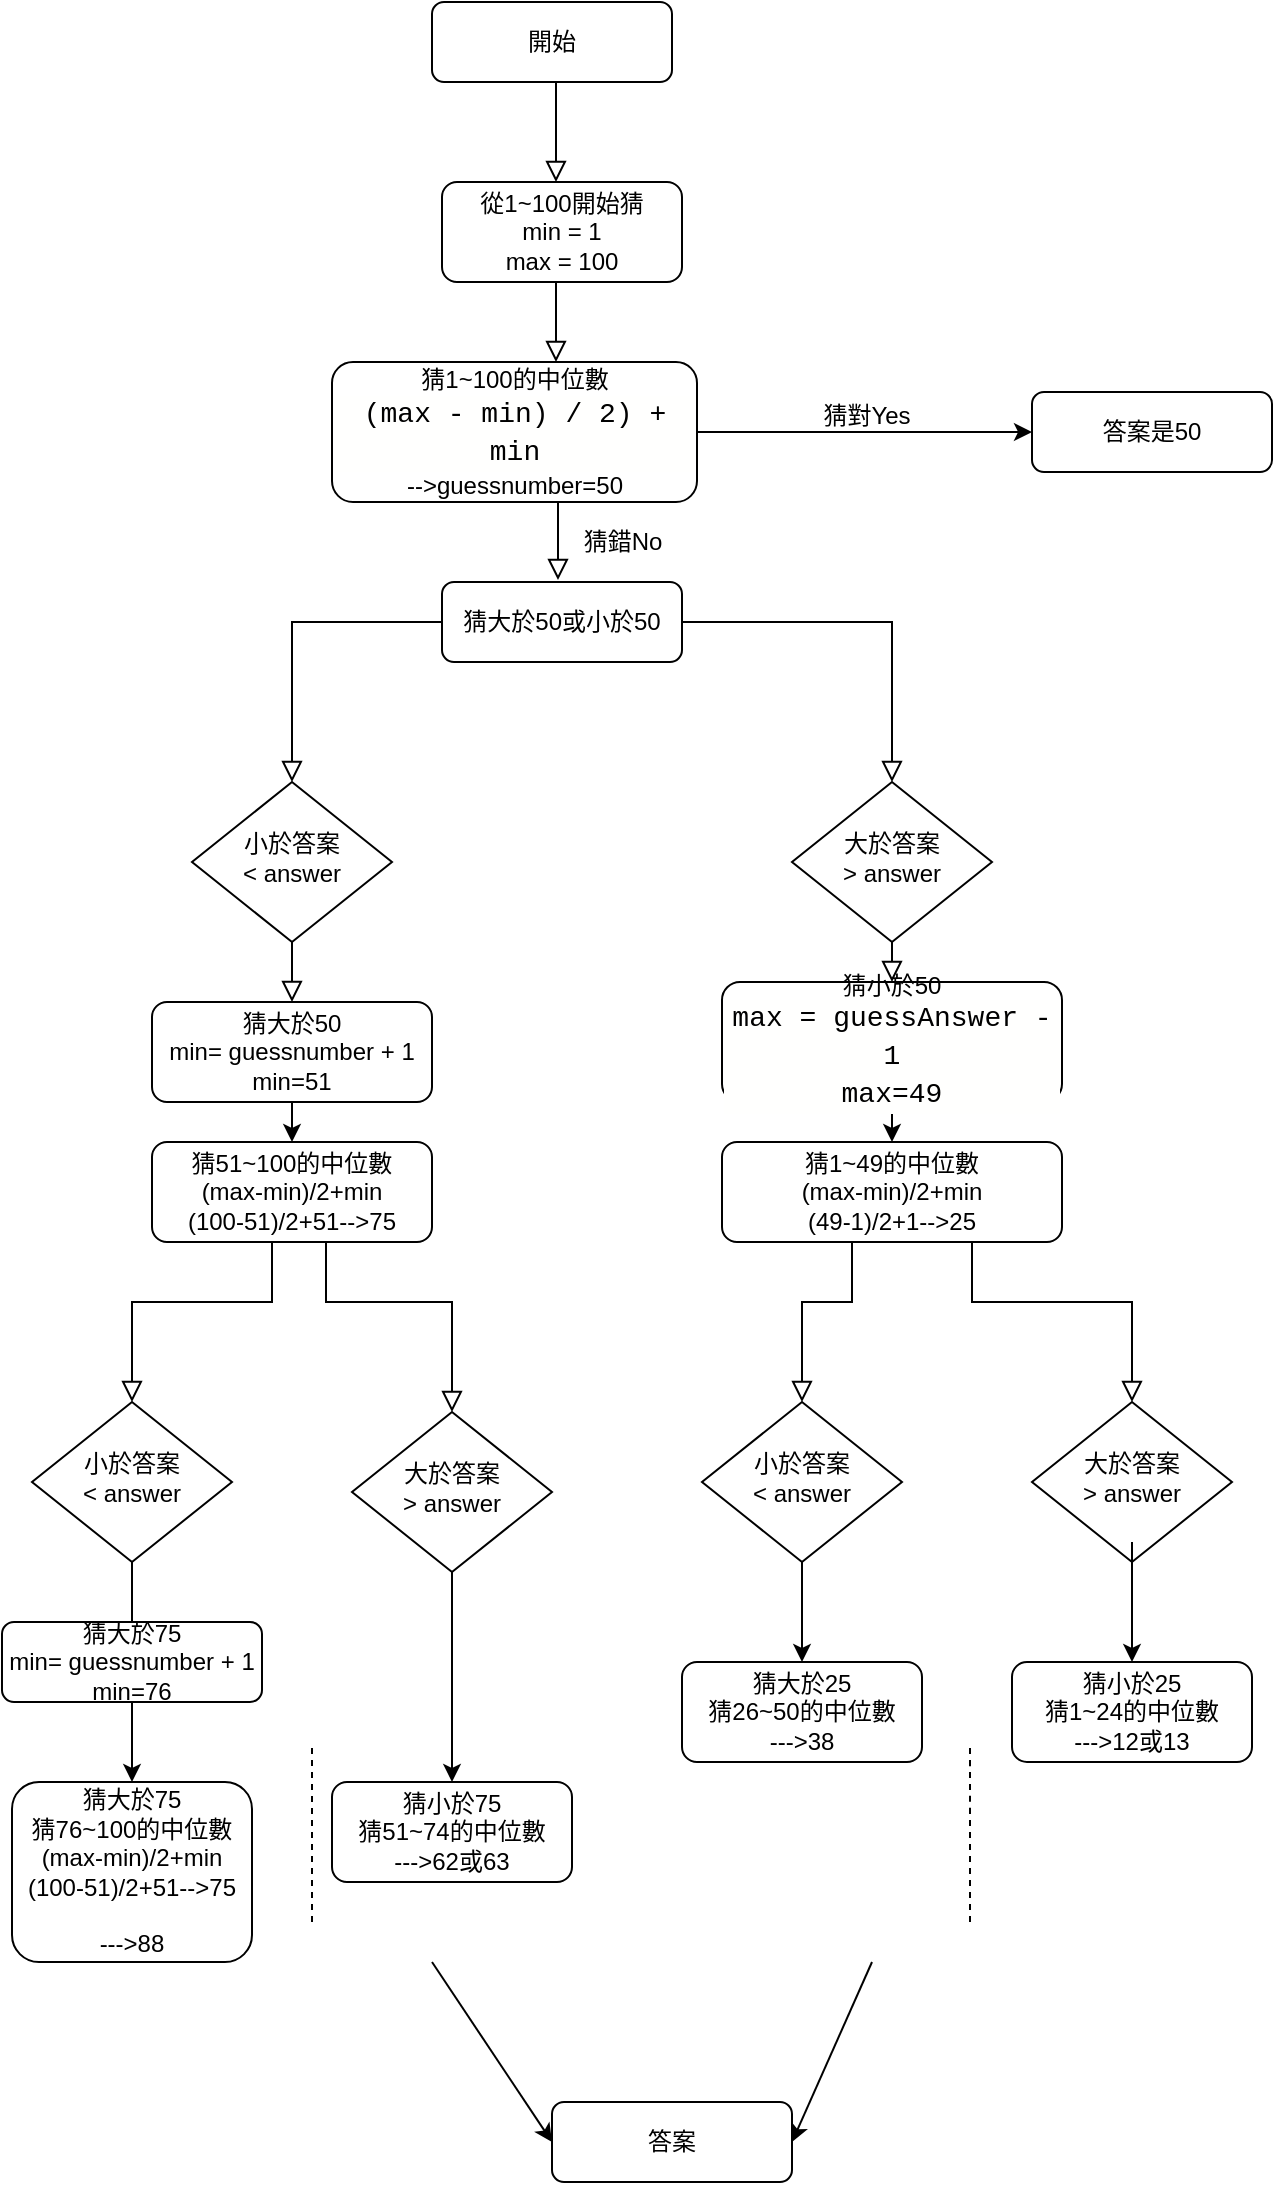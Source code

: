 <mxfile version="14.5.10" type="github">
  <diagram id="C5RBs43oDa-KdzZeNtuy" name="Page-1">
    <mxGraphModel dx="782" dy="1606" grid="1" gridSize="10" guides="1" tooltips="1" connect="1" arrows="1" fold="1" page="1" pageScale="1" pageWidth="827" pageHeight="1169" math="0" shadow="0">
      <root>
        <mxCell id="WIyWlLk6GJQsqaUBKTNV-0" />
        <mxCell id="WIyWlLk6GJQsqaUBKTNV-1" parent="WIyWlLk6GJQsqaUBKTNV-0" />
        <mxCell id="WIyWlLk6GJQsqaUBKTNV-2" value="" style="rounded=0;html=1;jettySize=auto;orthogonalLoop=1;fontSize=11;endArrow=block;endFill=0;endSize=8;strokeWidth=1;shadow=0;labelBackgroundColor=none;edgeStyle=orthogonalEdgeStyle;exitX=1;exitY=0.5;exitDx=0;exitDy=0;" parent="WIyWlLk6GJQsqaUBKTNV-1" source="BTrlguR_svu-ntT4sJMw-28" target="WIyWlLk6GJQsqaUBKTNV-6" edge="1">
          <mxGeometry relative="1" as="geometry">
            <Array as="points">
              <mxPoint x="450" y="190" />
            </Array>
          </mxGeometry>
        </mxCell>
        <mxCell id="WIyWlLk6GJQsqaUBKTNV-3" value="猜1~100的中位數&lt;br&gt;&lt;div style=&quot;background-color: rgb(255 , 255 , 254) ; font-family: &amp;#34;consolas&amp;#34; , &amp;#34;courier new&amp;#34; , monospace ; font-size: 14px ; line-height: 19px&quot;&gt;(max - min) / 2) + min&lt;/div&gt;--&amp;gt;guessnumber=50" style="rounded=1;whiteSpace=wrap;html=1;fontSize=12;glass=0;strokeWidth=1;shadow=0;" parent="WIyWlLk6GJQsqaUBKTNV-1" vertex="1">
          <mxGeometry x="170" y="60" width="182.5" height="70" as="geometry" />
        </mxCell>
        <mxCell id="WIyWlLk6GJQsqaUBKTNV-6" value="大於答案&lt;br&gt;&amp;gt; answer" style="rhombus;whiteSpace=wrap;html=1;shadow=0;fontFamily=Helvetica;fontSize=12;align=center;strokeWidth=1;spacing=6;spacingTop=-4;" parent="WIyWlLk6GJQsqaUBKTNV-1" vertex="1">
          <mxGeometry x="400" y="270" width="100" height="80" as="geometry" />
        </mxCell>
        <mxCell id="BTrlguR_svu-ntT4sJMw-5" style="edgeStyle=orthogonalEdgeStyle;rounded=0;orthogonalLoop=1;jettySize=auto;html=1;exitX=0.5;exitY=1;exitDx=0;exitDy=0;entryX=0.5;entryY=0;entryDx=0;entryDy=0;" parent="WIyWlLk6GJQsqaUBKTNV-1" target="BTrlguR_svu-ntT4sJMw-0" edge="1">
          <mxGeometry relative="1" as="geometry">
            <mxPoint x="442" y="430" as="sourcePoint" />
            <mxPoint x="452" y="450" as="targetPoint" />
          </mxGeometry>
        </mxCell>
        <mxCell id="WIyWlLk6GJQsqaUBKTNV-7" value="猜小於50&lt;br&gt;&lt;div style=&quot;background-color: rgb(255 , 255 , 254) ; font-family: &amp;#34;consolas&amp;#34; , &amp;#34;courier new&amp;#34; , monospace ; font-size: 14px ; line-height: 19px&quot;&gt;max = guessAnswer - 1&lt;/div&gt;&lt;div style=&quot;background-color: rgb(255 , 255 , 254) ; font-family: &amp;#34;consolas&amp;#34; , &amp;#34;courier new&amp;#34; , monospace ; font-size: 14px ; line-height: 19px&quot;&gt;max=49&lt;/div&gt;" style="rounded=1;whiteSpace=wrap;html=1;fontSize=12;glass=0;strokeWidth=1;shadow=0;" parent="WIyWlLk6GJQsqaUBKTNV-1" vertex="1">
          <mxGeometry x="365" y="370" width="170" height="60" as="geometry" />
        </mxCell>
        <mxCell id="WIyWlLk6GJQsqaUBKTNV-10" value="小於答案&lt;br&gt;&amp;lt; answer" style="rhombus;whiteSpace=wrap;html=1;shadow=0;fontFamily=Helvetica;fontSize=12;align=center;strokeWidth=1;spacing=6;spacingTop=-4;" parent="WIyWlLk6GJQsqaUBKTNV-1" vertex="1">
          <mxGeometry x="100" y="270" width="100" height="80" as="geometry" />
        </mxCell>
        <mxCell id="WIyWlLk6GJQsqaUBKTNV-12" value="猜大於50&lt;br&gt;min= guessnumber + 1&lt;br&gt;min=51" style="rounded=1;whiteSpace=wrap;html=1;fontSize=12;glass=0;strokeWidth=1;shadow=0;" parent="WIyWlLk6GJQsqaUBKTNV-1" vertex="1">
          <mxGeometry x="80" y="380" width="140" height="50" as="geometry" />
        </mxCell>
        <mxCell id="BTrlguR_svu-ntT4sJMw-0" value="猜1~49的中位數&lt;br&gt;(max-min)/2+min&lt;br&gt;(49-1)/2+1--&amp;gt;25" style="rounded=1;whiteSpace=wrap;html=1;fontSize=12;glass=0;strokeWidth=1;shadow=0;" parent="WIyWlLk6GJQsqaUBKTNV-1" vertex="1">
          <mxGeometry x="365" y="450" width="170" height="50" as="geometry" />
        </mxCell>
        <mxCell id="BTrlguR_svu-ntT4sJMw-1" value="猜51~100的中位數&lt;br&gt;(max-min)/2+min&lt;br&gt;(100-51)/2+51--&amp;gt;75" style="rounded=1;whiteSpace=wrap;html=1;fontSize=12;glass=0;strokeWidth=1;shadow=0;" parent="WIyWlLk6GJQsqaUBKTNV-1" vertex="1">
          <mxGeometry x="80" y="450" width="140" height="50" as="geometry" />
        </mxCell>
        <mxCell id="BTrlguR_svu-ntT4sJMw-2" value="" style="rounded=0;html=1;jettySize=auto;orthogonalLoop=1;fontSize=11;endArrow=block;endFill=0;endSize=8;strokeWidth=1;shadow=0;labelBackgroundColor=none;edgeStyle=orthogonalEdgeStyle;entryX=0.5;entryY=0;entryDx=0;entryDy=0;exitX=0;exitY=0.5;exitDx=0;exitDy=0;" parent="WIyWlLk6GJQsqaUBKTNV-1" source="BTrlguR_svu-ntT4sJMw-28" target="WIyWlLk6GJQsqaUBKTNV-10" edge="1">
          <mxGeometry relative="1" as="geometry">
            <mxPoint x="230" y="90" as="sourcePoint" />
            <mxPoint x="230" y="180" as="targetPoint" />
            <Array as="points">
              <mxPoint x="150" y="190" />
            </Array>
          </mxGeometry>
        </mxCell>
        <mxCell id="BTrlguR_svu-ntT4sJMw-3" value="" style="endArrow=classic;html=1;exitX=0.5;exitY=1;exitDx=0;exitDy=0;entryX=0.5;entryY=0;entryDx=0;entryDy=0;" parent="WIyWlLk6GJQsqaUBKTNV-1" source="WIyWlLk6GJQsqaUBKTNV-12" target="BTrlguR_svu-ntT4sJMw-1" edge="1">
          <mxGeometry width="50" height="50" relative="1" as="geometry">
            <mxPoint x="100" y="450" as="sourcePoint" />
            <mxPoint x="150" y="400" as="targetPoint" />
          </mxGeometry>
        </mxCell>
        <mxCell id="BTrlguR_svu-ntT4sJMw-6" value="小於答案&lt;br&gt;&amp;lt; answer" style="rhombus;whiteSpace=wrap;html=1;shadow=0;fontFamily=Helvetica;fontSize=12;align=center;strokeWidth=1;spacing=6;spacingTop=-4;" parent="WIyWlLk6GJQsqaUBKTNV-1" vertex="1">
          <mxGeometry x="20" y="580" width="100" height="80" as="geometry" />
        </mxCell>
        <mxCell id="BTrlguR_svu-ntT4sJMw-7" value="大於答案&lt;br&gt;&amp;gt; answer" style="rhombus;whiteSpace=wrap;html=1;shadow=0;fontFamily=Helvetica;fontSize=12;align=center;strokeWidth=1;spacing=6;spacingTop=-4;" parent="WIyWlLk6GJQsqaUBKTNV-1" vertex="1">
          <mxGeometry x="180" y="585" width="100" height="80" as="geometry" />
        </mxCell>
        <mxCell id="BTrlguR_svu-ntT4sJMw-8" value="" style="rounded=0;html=1;jettySize=auto;orthogonalLoop=1;fontSize=11;endArrow=block;endFill=0;endSize=8;strokeWidth=1;shadow=0;labelBackgroundColor=none;edgeStyle=orthogonalEdgeStyle;entryX=0.5;entryY=0;entryDx=0;entryDy=0;" parent="WIyWlLk6GJQsqaUBKTNV-1" target="BTrlguR_svu-ntT4sJMw-6" edge="1">
          <mxGeometry relative="1" as="geometry">
            <mxPoint x="140" y="500" as="sourcePoint" />
            <mxPoint x="60" y="550" as="targetPoint" />
            <Array as="points">
              <mxPoint x="140" y="530" />
              <mxPoint x="70" y="530" />
            </Array>
          </mxGeometry>
        </mxCell>
        <mxCell id="BTrlguR_svu-ntT4sJMw-9" value="" style="rounded=0;html=1;jettySize=auto;orthogonalLoop=1;fontSize=11;endArrow=block;endFill=0;endSize=8;strokeWidth=1;shadow=0;labelBackgroundColor=none;edgeStyle=orthogonalEdgeStyle;entryX=0.5;entryY=0;entryDx=0;entryDy=0;" parent="WIyWlLk6GJQsqaUBKTNV-1" target="BTrlguR_svu-ntT4sJMw-7" edge="1">
          <mxGeometry relative="1" as="geometry">
            <mxPoint x="167" y="500" as="sourcePoint" />
            <mxPoint x="80" y="510" as="targetPoint" />
            <Array as="points">
              <mxPoint x="167" y="530" />
              <mxPoint x="230" y="530" />
            </Array>
          </mxGeometry>
        </mxCell>
        <mxCell id="BTrlguR_svu-ntT4sJMw-10" value="猜大於75&lt;br&gt;猜76~100的中位數&lt;br&gt;(max-min)/2+min&lt;br&gt;(100-51)/2+51--&amp;gt;75&lt;br&gt;&lt;br&gt;---&amp;gt;88" style="rounded=1;whiteSpace=wrap;html=1;fontSize=12;glass=0;strokeWidth=1;shadow=0;" parent="WIyWlLk6GJQsqaUBKTNV-1" vertex="1">
          <mxGeometry x="10" y="770" width="120" height="90" as="geometry" />
        </mxCell>
        <mxCell id="BTrlguR_svu-ntT4sJMw-11" value="" style="endArrow=classic;html=1;entryX=0.5;entryY=0;entryDx=0;entryDy=0;" parent="WIyWlLk6GJQsqaUBKTNV-1" edge="1" target="BTrlguR_svu-ntT4sJMw-10">
          <mxGeometry width="50" height="50" relative="1" as="geometry">
            <mxPoint x="70" y="660" as="sourcePoint" />
            <mxPoint x="69" y="688" as="targetPoint" />
            <Array as="points" />
          </mxGeometry>
        </mxCell>
        <mxCell id="BTrlguR_svu-ntT4sJMw-13" value="猜小於75&lt;br&gt;猜51~74的中位數&lt;br&gt;---&amp;gt;62或63" style="rounded=1;whiteSpace=wrap;html=1;fontSize=12;glass=0;strokeWidth=1;shadow=0;" parent="WIyWlLk6GJQsqaUBKTNV-1" vertex="1">
          <mxGeometry x="170" y="770" width="120" height="50" as="geometry" />
        </mxCell>
        <mxCell id="BTrlguR_svu-ntT4sJMw-14" value="" style="endArrow=classic;html=1;entryX=0.5;entryY=0;entryDx=0;entryDy=0;exitX=0.5;exitY=1;exitDx=0;exitDy=0;" parent="WIyWlLk6GJQsqaUBKTNV-1" source="BTrlguR_svu-ntT4sJMw-7" target="BTrlguR_svu-ntT4sJMw-13" edge="1">
          <mxGeometry width="50" height="50" relative="1" as="geometry">
            <mxPoint x="230" y="670" as="sourcePoint" />
            <mxPoint x="113" y="630" as="targetPoint" />
            <Array as="points" />
          </mxGeometry>
        </mxCell>
        <mxCell id="BTrlguR_svu-ntT4sJMw-15" value="小於答案&lt;br&gt;&amp;lt; answer" style="rhombus;whiteSpace=wrap;html=1;shadow=0;fontFamily=Helvetica;fontSize=12;align=center;strokeWidth=1;spacing=6;spacingTop=-4;" parent="WIyWlLk6GJQsqaUBKTNV-1" vertex="1">
          <mxGeometry x="355" y="580" width="100" height="80" as="geometry" />
        </mxCell>
        <mxCell id="BTrlguR_svu-ntT4sJMw-16" value="大於答案&lt;br&gt;&amp;gt; answer" style="rhombus;whiteSpace=wrap;html=1;shadow=0;fontFamily=Helvetica;fontSize=12;align=center;strokeWidth=1;spacing=6;spacingTop=-4;" parent="WIyWlLk6GJQsqaUBKTNV-1" vertex="1">
          <mxGeometry x="520" y="580" width="100" height="80" as="geometry" />
        </mxCell>
        <mxCell id="BTrlguR_svu-ntT4sJMw-17" value="猜大於25&lt;br&gt;猜26~50的中位數&lt;br&gt;---&amp;gt;38" style="rounded=1;whiteSpace=wrap;html=1;fontSize=12;glass=0;strokeWidth=1;shadow=0;" parent="WIyWlLk6GJQsqaUBKTNV-1" vertex="1">
          <mxGeometry x="345" y="710" width="120" height="50" as="geometry" />
        </mxCell>
        <mxCell id="BTrlguR_svu-ntT4sJMw-18" value="" style="endArrow=classic;html=1;entryX=0.5;entryY=0;entryDx=0;entryDy=0;" parent="WIyWlLk6GJQsqaUBKTNV-1" edge="1" target="BTrlguR_svu-ntT4sJMw-17">
          <mxGeometry width="50" height="50" relative="1" as="geometry">
            <mxPoint x="405" y="660" as="sourcePoint" />
            <mxPoint x="410" y="620" as="targetPoint" />
            <Array as="points" />
          </mxGeometry>
        </mxCell>
        <mxCell id="BTrlguR_svu-ntT4sJMw-19" value="猜小於25&lt;br&gt;猜1~24的中位數&lt;br&gt;---&amp;gt;12或13" style="rounded=1;whiteSpace=wrap;html=1;fontSize=12;glass=0;strokeWidth=1;shadow=0;" parent="WIyWlLk6GJQsqaUBKTNV-1" vertex="1">
          <mxGeometry x="510" y="710" width="120" height="50" as="geometry" />
        </mxCell>
        <mxCell id="BTrlguR_svu-ntT4sJMw-20" value="" style="endArrow=classic;html=1;entryX=0.5;entryY=0;entryDx=0;entryDy=0;" parent="WIyWlLk6GJQsqaUBKTNV-1" target="BTrlguR_svu-ntT4sJMw-19" edge="1">
          <mxGeometry width="50" height="50" relative="1" as="geometry">
            <mxPoint x="570" y="650" as="sourcePoint" />
            <mxPoint x="453" y="630" as="targetPoint" />
            <Array as="points" />
          </mxGeometry>
        </mxCell>
        <mxCell id="BTrlguR_svu-ntT4sJMw-21" value="" style="rounded=0;html=1;jettySize=auto;orthogonalLoop=1;fontSize=11;endArrow=block;endFill=0;endSize=8;strokeWidth=1;shadow=0;labelBackgroundColor=none;edgeStyle=orthogonalEdgeStyle;entryX=0.5;entryY=0;entryDx=0;entryDy=0;" parent="WIyWlLk6GJQsqaUBKTNV-1" edge="1" target="BTrlguR_svu-ntT4sJMw-16">
          <mxGeometry relative="1" as="geometry">
            <mxPoint x="490" y="500" as="sourcePoint" />
            <mxPoint x="570" y="500" as="targetPoint" />
            <Array as="points">
              <mxPoint x="490" y="500" />
              <mxPoint x="490" y="530" />
              <mxPoint x="570" y="530" />
            </Array>
          </mxGeometry>
        </mxCell>
        <mxCell id="BTrlguR_svu-ntT4sJMw-22" value="" style="rounded=0;html=1;jettySize=auto;orthogonalLoop=1;fontSize=11;endArrow=block;endFill=0;endSize=8;strokeWidth=1;shadow=0;labelBackgroundColor=none;edgeStyle=orthogonalEdgeStyle;entryX=0.5;entryY=0;entryDx=0;entryDy=0;" parent="WIyWlLk6GJQsqaUBKTNV-1" target="BTrlguR_svu-ntT4sJMw-15" edge="1">
          <mxGeometry relative="1" as="geometry">
            <mxPoint x="430" y="500" as="sourcePoint" />
            <mxPoint x="350" y="500" as="targetPoint" />
            <Array as="points">
              <mxPoint x="430" y="530" />
              <mxPoint x="405" y="530" />
            </Array>
          </mxGeometry>
        </mxCell>
        <mxCell id="BTrlguR_svu-ntT4sJMw-23" value="" style="endArrow=none;dashed=1;html=1;" parent="WIyWlLk6GJQsqaUBKTNV-1" edge="1">
          <mxGeometry width="50" height="50" relative="1" as="geometry">
            <mxPoint x="160" y="840" as="sourcePoint" />
            <mxPoint x="160" y="750" as="targetPoint" />
            <Array as="points">
              <mxPoint x="160" y="780" />
            </Array>
          </mxGeometry>
        </mxCell>
        <mxCell id="BTrlguR_svu-ntT4sJMw-24" value="" style="endArrow=none;dashed=1;html=1;" parent="WIyWlLk6GJQsqaUBKTNV-1" edge="1">
          <mxGeometry width="50" height="50" relative="1" as="geometry">
            <mxPoint x="489" y="840" as="sourcePoint" />
            <mxPoint x="489" y="750" as="targetPoint" />
            <Array as="points">
              <mxPoint x="489" y="780" />
              <mxPoint x="489" y="770" />
            </Array>
          </mxGeometry>
        </mxCell>
        <mxCell id="BTrlguR_svu-ntT4sJMw-25" value="" style="endArrow=classic;html=1;entryX=0;entryY=0.5;entryDx=0;entryDy=0;" parent="WIyWlLk6GJQsqaUBKTNV-1" target="BTrlguR_svu-ntT4sJMw-35" edge="1">
          <mxGeometry width="50" height="50" relative="1" as="geometry">
            <mxPoint x="220" y="860" as="sourcePoint" />
            <mxPoint x="280" y="880" as="targetPoint" />
          </mxGeometry>
        </mxCell>
        <mxCell id="BTrlguR_svu-ntT4sJMw-26" value="" style="endArrow=classic;html=1;entryX=1;entryY=0.5;entryDx=0;entryDy=0;" parent="WIyWlLk6GJQsqaUBKTNV-1" target="BTrlguR_svu-ntT4sJMw-35" edge="1">
          <mxGeometry width="50" height="50" relative="1" as="geometry">
            <mxPoint x="440" y="860" as="sourcePoint" />
            <mxPoint x="390" y="880" as="targetPoint" />
          </mxGeometry>
        </mxCell>
        <mxCell id="BTrlguR_svu-ntT4sJMw-28" value="猜大於50或小於50" style="rounded=1;whiteSpace=wrap;html=1;fontSize=12;glass=0;strokeWidth=1;shadow=0;" parent="WIyWlLk6GJQsqaUBKTNV-1" vertex="1">
          <mxGeometry x="225" y="170" width="120" height="40" as="geometry" />
        </mxCell>
        <mxCell id="BTrlguR_svu-ntT4sJMw-29" value="" style="rounded=0;html=1;jettySize=auto;orthogonalLoop=1;fontSize=11;endArrow=block;endFill=0;endSize=8;strokeWidth=1;shadow=0;labelBackgroundColor=none;edgeStyle=orthogonalEdgeStyle;exitX=0.5;exitY=1;exitDx=0;exitDy=0;" parent="WIyWlLk6GJQsqaUBKTNV-1" edge="1" source="WIyWlLk6GJQsqaUBKTNV-3">
          <mxGeometry relative="1" as="geometry">
            <mxPoint x="283" y="140" as="sourcePoint" />
            <mxPoint x="283" y="169" as="targetPoint" />
            <Array as="points">
              <mxPoint x="283" y="130" />
            </Array>
          </mxGeometry>
        </mxCell>
        <mxCell id="BTrlguR_svu-ntT4sJMw-31" value="答案是50" style="rounded=1;whiteSpace=wrap;html=1;fontSize=12;glass=0;strokeWidth=1;shadow=0;" parent="WIyWlLk6GJQsqaUBKTNV-1" vertex="1">
          <mxGeometry x="520" y="75" width="120" height="40" as="geometry" />
        </mxCell>
        <mxCell id="BTrlguR_svu-ntT4sJMw-33" value="猜對Yes" style="text;html=1;align=center;verticalAlign=middle;resizable=0;points=[];autosize=1;" parent="WIyWlLk6GJQsqaUBKTNV-1" vertex="1">
          <mxGeometry x="407" y="77" width="60" height="20" as="geometry" />
        </mxCell>
        <mxCell id="BTrlguR_svu-ntT4sJMw-34" value="猜錯No" style="text;html=1;align=center;verticalAlign=middle;resizable=0;points=[];autosize=1;" parent="WIyWlLk6GJQsqaUBKTNV-1" vertex="1">
          <mxGeometry x="290" y="140" width="50" height="20" as="geometry" />
        </mxCell>
        <mxCell id="BTrlguR_svu-ntT4sJMw-35" value="答案" style="rounded=1;whiteSpace=wrap;html=1;fontSize=12;glass=0;strokeWidth=1;shadow=0;" parent="WIyWlLk6GJQsqaUBKTNV-1" vertex="1">
          <mxGeometry x="280" y="930" width="120" height="40" as="geometry" />
        </mxCell>
        <mxCell id="gB-Xf9kso1_UNZLl_gFV-3" value="從1~100開始猜&lt;br&gt;min = 1&lt;br&gt;max = 100" style="rounded=1;whiteSpace=wrap;html=1;fontSize=12;glass=0;strokeWidth=1;shadow=0;" vertex="1" parent="WIyWlLk6GJQsqaUBKTNV-1">
          <mxGeometry x="225" y="-30" width="120" height="50" as="geometry" />
        </mxCell>
        <mxCell id="gB-Xf9kso1_UNZLl_gFV-4" value="開始" style="rounded=1;whiteSpace=wrap;html=1;fontSize=12;glass=0;strokeWidth=1;shadow=0;" vertex="1" parent="WIyWlLk6GJQsqaUBKTNV-1">
          <mxGeometry x="220" y="-120" width="120" height="40" as="geometry" />
        </mxCell>
        <mxCell id="gB-Xf9kso1_UNZLl_gFV-6" value="" style="rounded=0;html=1;jettySize=auto;orthogonalLoop=1;fontSize=11;endArrow=block;endFill=0;endSize=8;strokeWidth=1;shadow=0;labelBackgroundColor=none;edgeStyle=orthogonalEdgeStyle;exitX=0.5;exitY=1;exitDx=0;exitDy=0;" edge="1" parent="WIyWlLk6GJQsqaUBKTNV-1" source="gB-Xf9kso1_UNZLl_gFV-4">
          <mxGeometry relative="1" as="geometry">
            <mxPoint x="282" y="-50" as="sourcePoint" />
            <mxPoint x="282" y="-30" as="targetPoint" />
            <Array as="points">
              <mxPoint x="282" y="-80" />
            </Array>
          </mxGeometry>
        </mxCell>
        <mxCell id="gB-Xf9kso1_UNZLl_gFV-9" value="" style="rounded=0;html=1;jettySize=auto;orthogonalLoop=1;fontSize=11;endArrow=block;endFill=0;endSize=8;strokeWidth=1;shadow=0;labelBackgroundColor=none;edgeStyle=orthogonalEdgeStyle;exitX=0.5;exitY=1;exitDx=0;exitDy=0;" edge="1" parent="WIyWlLk6GJQsqaUBKTNV-1" source="gB-Xf9kso1_UNZLl_gFV-3">
          <mxGeometry relative="1" as="geometry">
            <mxPoint x="282" y="40" as="sourcePoint" />
            <mxPoint x="282" y="60" as="targetPoint" />
            <Array as="points">
              <mxPoint x="282" y="20" />
            </Array>
          </mxGeometry>
        </mxCell>
        <mxCell id="gB-Xf9kso1_UNZLl_gFV-11" value="" style="rounded=0;html=1;jettySize=auto;orthogonalLoop=1;fontSize=11;endArrow=block;endFill=0;endSize=8;strokeWidth=1;shadow=0;labelBackgroundColor=none;edgeStyle=orthogonalEdgeStyle;exitX=0.5;exitY=1;exitDx=0;exitDy=0;entryX=0.5;entryY=0;entryDx=0;entryDy=0;" edge="1" parent="WIyWlLk6GJQsqaUBKTNV-1" source="WIyWlLk6GJQsqaUBKTNV-10" target="WIyWlLk6GJQsqaUBKTNV-12">
          <mxGeometry relative="1" as="geometry">
            <mxPoint x="293" y="203" as="sourcePoint" />
            <mxPoint x="293" y="253" as="targetPoint" />
            <Array as="points" />
          </mxGeometry>
        </mxCell>
        <mxCell id="gB-Xf9kso1_UNZLl_gFV-12" value="" style="rounded=0;html=1;jettySize=auto;orthogonalLoop=1;fontSize=11;endArrow=block;endFill=0;endSize=8;strokeWidth=1;shadow=0;labelBackgroundColor=none;edgeStyle=orthogonalEdgeStyle;entryX=0.5;entryY=0;entryDx=0;entryDy=0;" edge="1" parent="WIyWlLk6GJQsqaUBKTNV-1" target="WIyWlLk6GJQsqaUBKTNV-7">
          <mxGeometry relative="1" as="geometry">
            <mxPoint x="450" y="350" as="sourcePoint" />
            <mxPoint x="431" y="340" as="targetPoint" />
            <Array as="points" />
          </mxGeometry>
        </mxCell>
        <mxCell id="gB-Xf9kso1_UNZLl_gFV-17" value="" style="endArrow=classic;html=1;entryX=0;entryY=0.5;entryDx=0;entryDy=0;exitX=1;exitY=0.5;exitDx=0;exitDy=0;" edge="1" parent="WIyWlLk6GJQsqaUBKTNV-1" source="WIyWlLk6GJQsqaUBKTNV-3" target="BTrlguR_svu-ntT4sJMw-31">
          <mxGeometry width="50" height="50" relative="1" as="geometry">
            <mxPoint x="380" y="120" as="sourcePoint" />
            <mxPoint x="430" y="70" as="targetPoint" />
          </mxGeometry>
        </mxCell>
        <mxCell id="gB-Xf9kso1_UNZLl_gFV-20" value="猜大於75&lt;br&gt;min= guessnumber + 1&lt;br&gt;min=76" style="rounded=1;whiteSpace=wrap;html=1;fontSize=12;glass=0;strokeWidth=1;shadow=0;" vertex="1" parent="WIyWlLk6GJQsqaUBKTNV-1">
          <mxGeometry x="5" y="690" width="130" height="40" as="geometry" />
        </mxCell>
      </root>
    </mxGraphModel>
  </diagram>
</mxfile>
